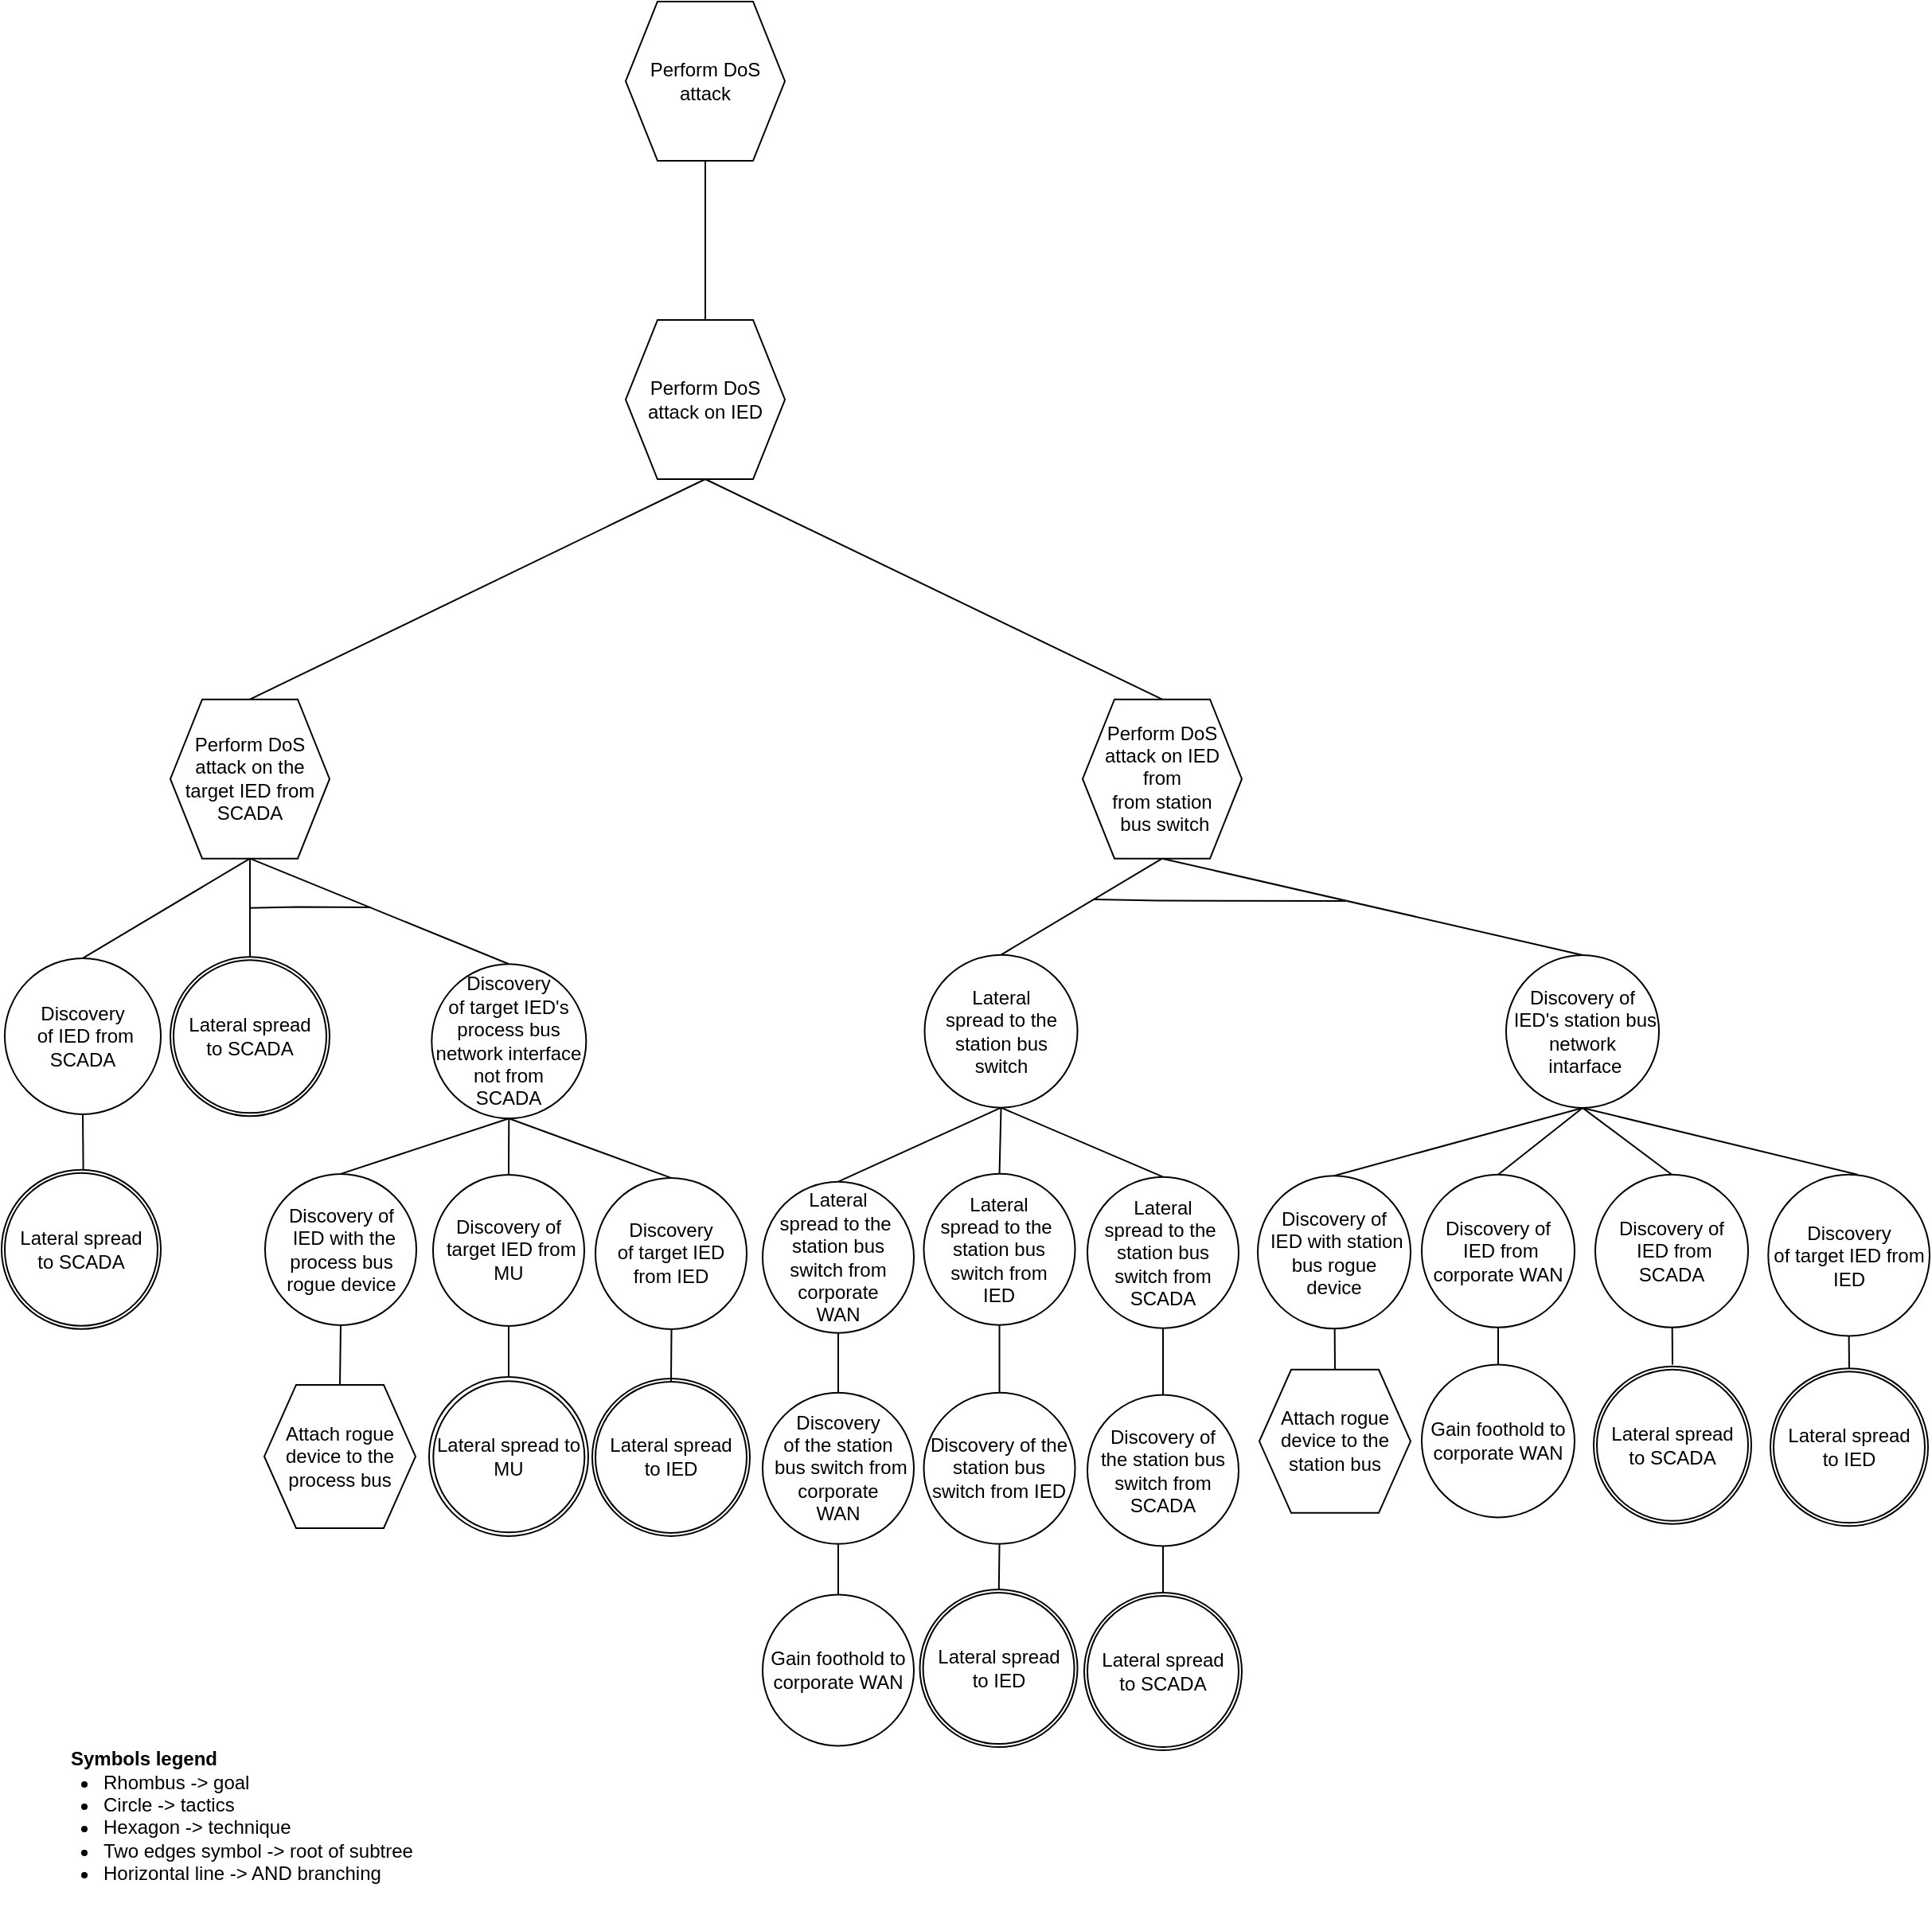 <mxfile version="16.1.2" type="device"><diagram id="xbHYeiGO_CIbIeRIyyaW" name="Page-1"><mxGraphModel dx="3972" dy="2005" grid="1" gridSize="10" guides="1" tooltips="1" connect="1" arrows="1" fold="1" page="1" pageScale="1" pageWidth="850" pageHeight="1100" math="0" shadow="0"><root><mxCell id="0"/><mxCell id="1" parent="0"/><mxCell id="sCToZuNMgWmZPL3xqHvZ-8" value="Perform DoS attack" style="shape=hexagon;perimeter=hexagonPerimeter2;whiteSpace=wrap;html=1;fixedSize=1;" parent="1" vertex="1"><mxGeometry x="-1390" y="-80" width="100" height="100" as="geometry"/></mxCell><mxCell id="sCToZuNMgWmZPL3xqHvZ-9" value="Perform DoS attack on IED" style="shape=hexagon;perimeter=hexagonPerimeter2;whiteSpace=wrap;html=1;fixedSize=1;" parent="1" vertex="1"><mxGeometry x="-1390" y="120" width="100" height="100" as="geometry"/></mxCell><mxCell id="sCToZuNMgWmZPL3xqHvZ-17" value="" style="endArrow=none;html=1;rounded=0;entryX=0.5;entryY=1;entryDx=0;entryDy=0;exitX=0.5;exitY=0;exitDx=0;exitDy=0;" parent="1" source="sCToZuNMgWmZPL3xqHvZ-9" target="sCToZuNMgWmZPL3xqHvZ-8" edge="1"><mxGeometry width="50" height="50" relative="1" as="geometry"><mxPoint x="-328.5" y="310.98" as="sourcePoint"/><mxPoint x="-47.5" y="219.98" as="targetPoint"/></mxGeometry></mxCell><mxCell id="ygYgMc5aqZ92e0gRyeAC-1" value="&lt;font style=&quot;font-size: 12px&quot;&gt;Symbols legend&lt;/font&gt;" style="text;strokeColor=none;fillColor=none;html=1;fontSize=24;fontStyle=1;verticalAlign=middle;align=center;" parent="1" vertex="1"><mxGeometry x="-1743" y="1000" width="100" height="40" as="geometry"/></mxCell><mxCell id="ygYgMc5aqZ92e0gRyeAC-2" value="&lt;ul&gt;&lt;li&gt;&lt;span&gt;Rhombus -&amp;gt; goal&lt;/span&gt;&lt;/li&gt;&lt;li&gt;&lt;span&gt;Circle -&amp;gt; tactics&lt;/span&gt;&lt;br&gt;&lt;/li&gt;&lt;li&gt;Hexagon -&amp;gt; technique&lt;/li&gt;&lt;li&gt;Two edges symbol -&amp;gt; root of subtree&lt;/li&gt;&lt;li&gt;Horizontal line -&amp;gt; AND branching&lt;/li&gt;&lt;/ul&gt;" style="text;strokeColor=none;fillColor=none;html=1;whiteSpace=wrap;verticalAlign=middle;overflow=hidden;fontSize=12;" parent="1" vertex="1"><mxGeometry x="-1760" y="1013.86" width="256" height="107" as="geometry"/></mxCell><mxCell id="RoVYKLlyTTidvF5OwlH4-20" value="Discovery&lt;br&gt;&amp;nbsp;of IED from SCADA" style="ellipse;whiteSpace=wrap;html=1;aspect=fixed;" parent="1" vertex="1"><mxGeometry x="-1780" y="520.96" width="98" height="98" as="geometry"/></mxCell><mxCell id="RoVYKLlyTTidvF5OwlH4-21" value="" style="endArrow=none;html=1;rounded=0;entryX=0.5;entryY=1;entryDx=0;entryDy=0;" parent="1" target="RoVYKLlyTTidvF5OwlH4-20" edge="1"><mxGeometry width="50" height="50" relative="1" as="geometry"><mxPoint x="-1730.645" y="658.494" as="sourcePoint"/><mxPoint x="-1715" y="618.82" as="targetPoint"/><Array as="points"/></mxGeometry></mxCell><mxCell id="RoVYKLlyTTidvF5OwlH4-22" value="" style="endArrow=none;html=1;rounded=0;entryX=0.5;entryY=0;entryDx=0;entryDy=0;exitX=0.5;exitY=1;exitDx=0;exitDy=0;" parent="1" source="sCToZuNMgWmZPL3xqHvZ-9" target="RoVYKLlyTTidvF5OwlH4-24" edge="1"><mxGeometry width="50" height="50" relative="1" as="geometry"><mxPoint x="-11.5" y="372.73" as="sourcePoint"/><mxPoint x="288" y="400.23" as="targetPoint"/></mxGeometry></mxCell><mxCell id="RoVYKLlyTTidvF5OwlH4-23" value="" style="endArrow=none;html=1;rounded=0;exitX=0.5;exitY=1;exitDx=0;exitDy=0;entryX=0.5;entryY=0;entryDx=0;entryDy=0;" parent="1" source="RoVYKLlyTTidvF5OwlH4-24" target="RoVYKLlyTTidvF5OwlH4-20" edge="1"><mxGeometry width="50" height="50" relative="1" as="geometry"><mxPoint x="-1496" y="457.18" as="sourcePoint"/><mxPoint x="-1722" y="478.93" as="targetPoint"/></mxGeometry></mxCell><mxCell id="RoVYKLlyTTidvF5OwlH4-24" value="Perform DoS attack on the&lt;br&gt;target IED from SCADA" style="shape=hexagon;perimeter=hexagonPerimeter2;whiteSpace=wrap;html=1;fixedSize=1;" parent="1" vertex="1"><mxGeometry x="-1676.0" y="358.33" width="100" height="100" as="geometry"/></mxCell><mxCell id="yrRCjI2uhZ_l1MAcPcnO-1" value="Lateral&lt;br&gt;&amp;nbsp;spread to the&amp;nbsp;&lt;br&gt;station bus switch" style="ellipse;whiteSpace=wrap;html=1;aspect=fixed;" parent="1" vertex="1"><mxGeometry x="-1202.24" y="518.82" width="96" height="96" as="geometry"/></mxCell><mxCell id="yrRCjI2uhZ_l1MAcPcnO-2" value="Gain foothold to corporate WAN" style="ellipse;whiteSpace=wrap;html=1;aspect=fixed;" parent="1" vertex="1"><mxGeometry x="-890" y="776.21" width="96" height="96" as="geometry"/></mxCell><mxCell id="yrRCjI2uhZ_l1MAcPcnO-3" value="" style="endArrow=none;html=1;rounded=0;exitX=0.5;exitY=0;exitDx=0;exitDy=0;entryX=0.5;entryY=1;entryDx=0;entryDy=0;" parent="1" source="yrRCjI2uhZ_l1MAcPcnO-10" target="yrRCjI2uhZ_l1MAcPcnO-4" edge="1"><mxGeometry width="50" height="50" relative="1" as="geometry"><mxPoint x="-871.5" y="644.9" as="sourcePoint"/><mxPoint x="-813" y="609.9" as="targetPoint"/><Array as="points"/></mxGeometry></mxCell><mxCell id="yrRCjI2uhZ_l1MAcPcnO-4" value="Discovery of&lt;br&gt;&amp;nbsp;IED's station bus network&lt;br&gt;&amp;nbsp;intarface" style="ellipse;whiteSpace=wrap;html=1;aspect=fixed;" parent="1" vertex="1"><mxGeometry x="-837" y="518.96" width="96" height="96" as="geometry"/></mxCell><mxCell id="yrRCjI2uhZ_l1MAcPcnO-5" value="" style="endArrow=none;html=1;rounded=0;exitX=0.5;exitY=1;exitDx=0;exitDy=0;entryX=0.5;entryY=0;entryDx=0;entryDy=0;" parent="1" source="yrRCjI2uhZ_l1MAcPcnO-7" target="yrRCjI2uhZ_l1MAcPcnO-4" edge="1"><mxGeometry width="50" height="50" relative="1" as="geometry"><mxPoint x="-490.5" y="468.25" as="sourcePoint"/><mxPoint x="-726" y="514.88" as="targetPoint"/></mxGeometry></mxCell><mxCell id="yrRCjI2uhZ_l1MAcPcnO-6" value="" style="endArrow=none;html=1;rounded=0;" parent="1" edge="1"><mxGeometry width="50" height="50" relative="1" as="geometry"><mxPoint x="-1096" y="484.0" as="sourcePoint"/><mxPoint x="-938" y="485" as="targetPoint"/><Array as="points"><mxPoint x="-1096" y="484.38"/><mxPoint x="-1056" y="484.75"/></Array></mxGeometry></mxCell><mxCell id="yrRCjI2uhZ_l1MAcPcnO-7" value="Perform DoS&lt;br&gt;attack on IED&lt;br&gt;&amp;nbsp;from&amp;nbsp;&lt;br&gt;from station&lt;br&gt;&amp;nbsp;bus switch" style="shape=hexagon;perimeter=hexagonPerimeter2;whiteSpace=wrap;html=1;fixedSize=1;" parent="1" vertex="1"><mxGeometry x="-1103" y="358.33" width="100" height="100" as="geometry"/></mxCell><mxCell id="yrRCjI2uhZ_l1MAcPcnO-8" value="Discovery of&lt;br&gt;&amp;nbsp;IED with station bus rogue &lt;br&gt;device" style="ellipse;whiteSpace=wrap;html=1;aspect=fixed;" parent="1" vertex="1"><mxGeometry x="-993" y="657.63" width="96" height="96" as="geometry"/></mxCell><mxCell id="yrRCjI2uhZ_l1MAcPcnO-9" value="" style="endArrow=none;html=1;rounded=0;entryX=0.5;entryY=1;entryDx=0;entryDy=0;exitX=0.5;exitY=0;exitDx=0;exitDy=0;" parent="1" source="yrRCjI2uhZ_l1MAcPcnO-8" target="yrRCjI2uhZ_l1MAcPcnO-4" edge="1"><mxGeometry width="50" height="50" relative="1" as="geometry"><mxPoint x="-871.708" y="661.766" as="sourcePoint"/><mxPoint x="-813.5" y="599.9" as="targetPoint"/><Array as="points"/></mxGeometry></mxCell><mxCell id="yrRCjI2uhZ_l1MAcPcnO-10" value="Discovery of&lt;br&gt;&amp;nbsp;IED from corporate WAN" style="ellipse;whiteSpace=wrap;html=1;aspect=fixed;" parent="1" vertex="1"><mxGeometry x="-890" y="656.88" width="96" height="96" as="geometry"/></mxCell><mxCell id="yrRCjI2uhZ_l1MAcPcnO-11" value="" style="endArrow=none;html=1;rounded=0;exitX=0.5;exitY=0;exitDx=0;exitDy=0;" parent="1" source="yrRCjI2uhZ_l1MAcPcnO-2" target="yrRCjI2uhZ_l1MAcPcnO-10" edge="1"><mxGeometry width="50" height="50" relative="1" as="geometry"><mxPoint x="-550" y="796.13" as="sourcePoint"/><mxPoint x="-550" y="760.38" as="targetPoint"/><Array as="points"/></mxGeometry></mxCell><mxCell id="yrRCjI2uhZ_l1MAcPcnO-12" value="Attach rogue device to the station bus" style="shape=hexagon;perimeter=hexagonPerimeter2;whiteSpace=wrap;html=1;fixedSize=1;" parent="1" vertex="1"><mxGeometry x="-992" y="779.42" width="95" height="90" as="geometry"/></mxCell><mxCell id="yrRCjI2uhZ_l1MAcPcnO-13" value="" style="endArrow=none;html=1;rounded=0;entryX=0.5;entryY=0;entryDx=0;entryDy=0;" parent="1" source="yrRCjI2uhZ_l1MAcPcnO-8" target="yrRCjI2uhZ_l1MAcPcnO-12" edge="1"><mxGeometry width="50" height="50" relative="1" as="geometry"><mxPoint x="-946" y="750.42" as="sourcePoint"/><mxPoint x="-994" y="772.29" as="targetPoint"/></mxGeometry></mxCell><mxCell id="yrRCjI2uhZ_l1MAcPcnO-15" value="Discovery of&lt;br&gt;&amp;nbsp;IED from SCADA" style="ellipse;whiteSpace=wrap;html=1;aspect=fixed;" parent="1" vertex="1"><mxGeometry x="-781" y="656.88" width="96" height="96" as="geometry"/></mxCell><mxCell id="yrRCjI2uhZ_l1MAcPcnO-16" value="" style="endArrow=none;html=1;rounded=0;exitX=0.5;exitY=0;exitDx=0;exitDy=0;" parent="1" target="yrRCjI2uhZ_l1MAcPcnO-15" edge="1"><mxGeometry width="50" height="50" relative="1" as="geometry"><mxPoint x="-732.5" y="776.21" as="sourcePoint"/><mxPoint x="-440.5" y="761.68" as="targetPoint"/><Array as="points"/></mxGeometry></mxCell><mxCell id="yrRCjI2uhZ_l1MAcPcnO-17" value="" style="endArrow=none;html=1;rounded=0;exitX=0.5;exitY=0;exitDx=0;exitDy=0;entryX=0.5;entryY=1;entryDx=0;entryDy=0;" parent="1" source="yrRCjI2uhZ_l1MAcPcnO-15" target="yrRCjI2uhZ_l1MAcPcnO-4" edge="1"><mxGeometry width="50" height="50" relative="1" as="geometry"><mxPoint x="-927.5" y="661.03" as="sourcePoint"/><mxPoint x="-872" y="599.9" as="targetPoint"/><Array as="points"/></mxGeometry></mxCell><mxCell id="yrRCjI2uhZ_l1MAcPcnO-26" value="" style="endArrow=none;html=1;rounded=0;entryX=0.5;entryY=0;entryDx=0;entryDy=0;exitX=0.5;exitY=1;exitDx=0;exitDy=0;" parent="1" source="yrRCjI2uhZ_l1MAcPcnO-7" target="yrRCjI2uhZ_l1MAcPcnO-1" edge="1"><mxGeometry width="50" height="50" relative="1" as="geometry"><mxPoint x="-1075.5" y="347.07" as="sourcePoint"/><mxPoint x="-722" y="498.82" as="targetPoint"/></mxGeometry></mxCell><mxCell id="yrRCjI2uhZ_l1MAcPcnO-34" value="" style="endArrow=none;html=1;rounded=0;exitX=0.5;exitY=1;exitDx=0;exitDy=0;entryX=0.5;entryY=0;entryDx=0;entryDy=0;" parent="1" source="yrRCjI2uhZ_l1MAcPcnO-35" target="wbWKuQO6cu6u6eewUZoR-30" edge="1"><mxGeometry width="50" height="50" relative="1" as="geometry"><mxPoint x="-552" y="767.05" as="sourcePoint"/><mxPoint x="-592" y="767.05" as="targetPoint"/></mxGeometry></mxCell><mxCell id="yrRCjI2uhZ_l1MAcPcnO-35" value="Discovery&lt;br&gt;of target IED from IED" style="ellipse;whiteSpace=wrap;html=1;aspect=fixed;" parent="1" vertex="1"><mxGeometry x="-672.36" y="656.88" width="101.36" height="101.36" as="geometry"/></mxCell><mxCell id="yrRCjI2uhZ_l1MAcPcnO-36" value="" style="endArrow=none;html=1;rounded=0;exitX=0.5;exitY=0;exitDx=0;exitDy=0;entryX=0.5;entryY=1;entryDx=0;entryDy=0;" parent="1" target="yrRCjI2uhZ_l1MAcPcnO-4" edge="1"><mxGeometry width="50" height="50" relative="1" as="geometry"><mxPoint x="-616.32" y="656.88" as="sourcePoint"/><mxPoint x="-677" y="610.87" as="targetPoint"/><Array as="points"/></mxGeometry></mxCell><mxCell id="yrRCjI2uhZ_l1MAcPcnO-37" value="" style="endArrow=none;html=1;rounded=0;entryX=0.5;entryY=0;entryDx=0;entryDy=0;exitX=0.5;exitY=1;exitDx=0;exitDy=0;" parent="1" source="sCToZuNMgWmZPL3xqHvZ-9" target="yrRCjI2uhZ_l1MAcPcnO-7" edge="1"><mxGeometry width="50" height="50" relative="1" as="geometry"><mxPoint x="-620" y="320" as="sourcePoint"/><mxPoint x="-40" y="408.25" as="targetPoint"/></mxGeometry></mxCell><mxCell id="jVhiaLgJb5KUwjxjysRB-1" value="" style="endArrow=none;html=1;rounded=0;entryX=0.5;entryY=1;entryDx=0;entryDy=0;" parent="1" source="Q7mVsgBSppDKTAwjsSG7-6" target="RoVYKLlyTTidvF5OwlH4-24" edge="1"><mxGeometry width="50" height="50" relative="1" as="geometry"><mxPoint x="-1627" y="524.63" as="sourcePoint"/><mxPoint x="-1681.0" y="586.74" as="targetPoint"/><Array as="points"/></mxGeometry></mxCell><mxCell id="jVhiaLgJb5KUwjxjysRB-13" value="" style="ellipse;whiteSpace=wrap;html=1;aspect=fixed;" parent="1" vertex="1"><mxGeometry x="-1411" y="784.94" width="99" height="99" as="geometry"/></mxCell><mxCell id="jVhiaLgJb5KUwjxjysRB-17" value="" style="endArrow=none;html=1;rounded=0;" parent="1" target="wbWKuQO6cu6u6eewUZoR-19" edge="1"><mxGeometry width="50" height="50" relative="1" as="geometry"><mxPoint x="-1361.25" y="754.44" as="sourcePoint"/><mxPoint x="-1403" y="783.29" as="targetPoint"/></mxGeometry></mxCell><mxCell id="jVhiaLgJb5KUwjxjysRB-18" value="Discovery&lt;br&gt;of target IED's process bus network interface not from &lt;br&gt;SCADA" style="ellipse;whiteSpace=wrap;html=1;aspect=fixed;" parent="1" vertex="1"><mxGeometry x="-1511.84" y="524.6" width="97" height="97" as="geometry"/></mxCell><mxCell id="jVhiaLgJb5KUwjxjysRB-19" value="Discovery&lt;br&gt;of target IED from IED" style="ellipse;whiteSpace=wrap;html=1;aspect=fixed;" parent="1" vertex="1"><mxGeometry x="-1409" y="658.94" width="95" height="95" as="geometry"/></mxCell><mxCell id="jVhiaLgJb5KUwjxjysRB-20" value="" style="endArrow=none;html=1;rounded=0;entryX=0.5;entryY=0;entryDx=0;entryDy=0;exitX=0.5;exitY=1;exitDx=0;exitDy=0;" parent="1" source="jVhiaLgJb5KUwjxjysRB-18" target="jVhiaLgJb5KUwjxjysRB-19" edge="1"><mxGeometry width="50" height="50" relative="1" as="geometry"><mxPoint x="-1466" y="637.75" as="sourcePoint"/><mxPoint x="-1469.5" y="612.13" as="targetPoint"/></mxGeometry></mxCell><mxCell id="jVhiaLgJb5KUwjxjysRB-30" value="Discovery of&lt;br&gt;&amp;nbsp;target IED from MU" style="ellipse;whiteSpace=wrap;html=1;aspect=fixed;" parent="1" vertex="1"><mxGeometry x="-1511" y="656.94" width="95" height="95" as="geometry"/></mxCell><mxCell id="jVhiaLgJb5KUwjxjysRB-31" value="" style="endArrow=none;html=1;rounded=0;entryX=0.5;entryY=1;entryDx=0;entryDy=0;" parent="1" target="jVhiaLgJb5KUwjxjysRB-30" edge="1"><mxGeometry width="50" height="50" relative="1" as="geometry"><mxPoint x="-1463.5" y="783.94" as="sourcePoint"/><mxPoint x="-1451" y="747.44" as="targetPoint"/><Array as="points"/></mxGeometry></mxCell><mxCell id="jVhiaLgJb5KUwjxjysRB-32" value="" style="endArrow=none;html=1;rounded=0;entryX=0.5;entryY=0;entryDx=0;entryDy=0;exitX=0.5;exitY=1;exitDx=0;exitDy=0;" parent="1" source="jVhiaLgJb5KUwjxjysRB-18" target="jVhiaLgJb5KUwjxjysRB-30" edge="1"><mxGeometry width="50" height="50" relative="1" as="geometry"><mxPoint x="-1525.5" y="627.75" as="sourcePoint"/><mxPoint x="-1440" y="617.63" as="targetPoint"/></mxGeometry></mxCell><mxCell id="jVhiaLgJb5KUwjxjysRB-33" value="" style="endArrow=none;html=1;rounded=0;entryX=0.5;entryY=0;entryDx=0;entryDy=0;exitX=0.5;exitY=1;exitDx=0;exitDy=0;" parent="1" source="jVhiaLgJb5KUwjxjysRB-18" target="jVhiaLgJb5KUwjxjysRB-36" edge="1"><mxGeometry width="50" height="50" relative="1" as="geometry"><mxPoint x="-1464" y="637.75" as="sourcePoint"/><mxPoint x="-1578.75" y="663.94" as="targetPoint"/></mxGeometry></mxCell><mxCell id="jVhiaLgJb5KUwjxjysRB-34" value="Attach rogue device to the process bus" style="shape=hexagon;perimeter=hexagonPerimeter2;whiteSpace=wrap;html=1;fixedSize=1;" parent="1" vertex="1"><mxGeometry x="-1617.0" y="788.94" width="95" height="90" as="geometry"/></mxCell><mxCell id="jVhiaLgJb5KUwjxjysRB-35" value="" style="endArrow=none;html=1;rounded=0;entryX=0.5;entryY=0;entryDx=0;entryDy=0;exitX=0.5;exitY=1;exitDx=0;exitDy=0;" parent="1" source="jVhiaLgJb5KUwjxjysRB-36" target="jVhiaLgJb5KUwjxjysRB-34" edge="1"><mxGeometry width="50" height="50" relative="1" as="geometry"><mxPoint x="-1569.75" y="960.94" as="sourcePoint"/><mxPoint x="-1589.75" y="1000.94" as="targetPoint"/></mxGeometry></mxCell><mxCell id="jVhiaLgJb5KUwjxjysRB-36" value="Discovery of&lt;br&gt;&amp;nbsp;IED with the process bus rogue device" style="ellipse;whiteSpace=wrap;html=1;aspect=fixed;" parent="1" vertex="1"><mxGeometry x="-1616.5" y="656.44" width="95" height="95" as="geometry"/></mxCell><mxCell id="jVhiaLgJb5KUwjxjysRB-37" value="" style="endArrow=none;html=1;rounded=0;exitX=0.5;exitY=1;exitDx=0;exitDy=0;entryX=0.5;entryY=0;entryDx=0;entryDy=0;" parent="1" source="RoVYKLlyTTidvF5OwlH4-24" target="jVhiaLgJb5KUwjxjysRB-18" edge="1"><mxGeometry width="50" height="50" relative="1" as="geometry"><mxPoint x="-1476" y="467.18" as="sourcePoint"/><mxPoint x="-1800" y="497.28" as="targetPoint"/></mxGeometry></mxCell><mxCell id="jVhiaLgJb5KUwjxjysRB-39" value="" style="endArrow=none;html=1;rounded=0;" parent="1" edge="1"><mxGeometry width="50" height="50" relative="1" as="geometry"><mxPoint x="-1626.0" y="489.36" as="sourcePoint"/><mxPoint x="-1550" y="489" as="targetPoint"/><Array as="points"><mxPoint x="-1626.0" y="489.36"/><mxPoint x="-1596.0" y="488.81"/></Array></mxGeometry></mxCell><mxCell id="8b0UzmzemU6HYjDSlnua-51" value="Gain foothold to corporate WAN" style="ellipse;whiteSpace=wrap;html=1;aspect=fixed;" parent="1" vertex="1"><mxGeometry x="-1304.0" y="920.71" width="95" height="95" as="geometry"/></mxCell><mxCell id="8b0UzmzemU6HYjDSlnua-52" value="" style="endArrow=none;html=1;rounded=0;entryX=0.5;entryY=1;entryDx=0;entryDy=0;" parent="1" source="8b0UzmzemU6HYjDSlnua-51" target="8b0UzmzemU6HYjDSlnua-53" edge="1"><mxGeometry width="50" height="50" relative="1" as="geometry"><mxPoint x="-1273.75" y="985.6" as="sourcePoint"/><mxPoint x="-1253.75" y="965.6" as="targetPoint"/><Array as="points"/></mxGeometry></mxCell><mxCell id="8b0UzmzemU6HYjDSlnua-53" value="Discovery&lt;br&gt;of the station&lt;br&gt;&amp;nbsp;bus switch from corporate&lt;br&gt;WAN" style="ellipse;whiteSpace=wrap;html=1;aspect=fixed;" parent="1" vertex="1"><mxGeometry x="-1304.0" y="793.88" width="95" height="95" as="geometry"/></mxCell><mxCell id="8b0UzmzemU6HYjDSlnua-54" value="Lateral &lt;br&gt;spread to the&amp;nbsp;&lt;br&gt;station bus switch from corporate &lt;br&gt;WAN" style="ellipse;whiteSpace=wrap;html=1;aspect=fixed;" parent="1" vertex="1"><mxGeometry x="-1304.0" y="661.32" width="95" height="95" as="geometry"/></mxCell><mxCell id="8b0UzmzemU6HYjDSlnua-55" value="" style="endArrow=none;html=1;rounded=0;entryX=0.5;entryY=0;entryDx=0;entryDy=0;exitX=0.5;exitY=1;exitDx=0;exitDy=0;" parent="1" source="yrRCjI2uhZ_l1MAcPcnO-1" target="8b0UzmzemU6HYjDSlnua-54" edge="1"><mxGeometry width="50" height="50" relative="1" as="geometry"><mxPoint x="-1079.13" y="659.91" as="sourcePoint"/><mxPoint x="-1285.38" y="717.16" as="targetPoint"/></mxGeometry></mxCell><mxCell id="8b0UzmzemU6HYjDSlnua-56" value="" style="endArrow=none;html=1;rounded=0;entryX=0.5;entryY=0;entryDx=0;entryDy=0;exitX=0.5;exitY=1;exitDx=0;exitDy=0;" parent="1" source="8b0UzmzemU6HYjDSlnua-54" target="8b0UzmzemU6HYjDSlnua-53" edge="1"><mxGeometry width="50" height="50" relative="1" as="geometry"><mxPoint x="-1190.25" y="835.31" as="sourcePoint"/><mxPoint x="-1227.25" y="845.31" as="targetPoint"/></mxGeometry></mxCell><mxCell id="8b0UzmzemU6HYjDSlnua-59" value="Discovery of the station bus switch from IED" style="ellipse;whiteSpace=wrap;html=1;aspect=fixed;" parent="1" vertex="1"><mxGeometry x="-1202.74" y="793.88" width="95" height="95" as="geometry"/></mxCell><mxCell id="8b0UzmzemU6HYjDSlnua-60" value="Lateral &lt;br&gt;spread to the&amp;nbsp;&lt;br&gt;station bus switch from &lt;br&gt;IED" style="ellipse;whiteSpace=wrap;html=1;aspect=fixed;" parent="1" vertex="1"><mxGeometry x="-1202.74" y="656.34" width="95" height="95" as="geometry"/></mxCell><mxCell id="8b0UzmzemU6HYjDSlnua-61" value="" style="endArrow=none;html=1;rounded=0;entryX=0.5;entryY=0;entryDx=0;entryDy=0;exitX=0.5;exitY=1;exitDx=0;exitDy=0;" parent="1" source="8b0UzmzemU6HYjDSlnua-60" target="8b0UzmzemU6HYjDSlnua-59" edge="1"><mxGeometry width="50" height="50" relative="1" as="geometry"><mxPoint x="-1137.99" y="806.9" as="sourcePoint"/><mxPoint x="-1174.99" y="816.9" as="targetPoint"/></mxGeometry></mxCell><mxCell id="8b0UzmzemU6HYjDSlnua-62" value="" style="endArrow=none;html=1;rounded=0;entryX=0.5;entryY=0;entryDx=0;entryDy=0;exitX=0.5;exitY=1;exitDx=0;exitDy=0;" parent="1" source="yrRCjI2uhZ_l1MAcPcnO-1" target="8b0UzmzemU6HYjDSlnua-60" edge="1"><mxGeometry width="50" height="50" relative="1" as="geometry"><mxPoint x="-1243.0" y="613.85" as="sourcePoint"/><mxPoint x="-1324.12" y="695.83" as="targetPoint"/></mxGeometry></mxCell><mxCell id="8b0UzmzemU6HYjDSlnua-63" value="" style="endArrow=none;html=1;rounded=0;exitX=0.5;exitY=1;exitDx=0;exitDy=0;entryX=0.5;entryY=0;entryDx=0;entryDy=0;" parent="1" source="yrRCjI2uhZ_l1MAcPcnO-1" target="8b0UzmzemU6HYjDSlnua-64" edge="1"><mxGeometry width="50" height="50" relative="1" as="geometry"><mxPoint x="-1093.5" y="659.09" as="sourcePoint"/><mxPoint x="-926.63" y="722.7" as="targetPoint"/></mxGeometry></mxCell><mxCell id="8b0UzmzemU6HYjDSlnua-64" value="Lateral &lt;br&gt;spread to the&amp;nbsp;&lt;br&gt;station bus switch from &lt;br&gt;SCADA" style="ellipse;whiteSpace=wrap;html=1;aspect=fixed;" parent="1" vertex="1"><mxGeometry x="-1100.0" y="658.34" width="95" height="95" as="geometry"/></mxCell><mxCell id="8b0UzmzemU6HYjDSlnua-67" value="" style="endArrow=none;html=1;rounded=0;exitX=0.5;exitY=1;exitDx=0;exitDy=0;" parent="1" source="8b0UzmzemU6HYjDSlnua-59" edge="1"><mxGeometry width="50" height="50" relative="1" as="geometry"><mxPoint x="-1164.24" y="819.91" as="sourcePoint"/><mxPoint x="-1155.631" y="920.104" as="targetPoint"/></mxGeometry></mxCell><mxCell id="8b0UzmzemU6HYjDSlnua-71" value="Discovery of &lt;br&gt;the station bus switch from SCADA" style="ellipse;whiteSpace=wrap;html=1;aspect=fixed;" parent="1" vertex="1"><mxGeometry x="-1100.0" y="795.2" width="95" height="95" as="geometry"/></mxCell><mxCell id="8b0UzmzemU6HYjDSlnua-72" value="" style="endArrow=none;html=1;rounded=0;entryX=0.5;entryY=0;entryDx=0;entryDy=0;exitX=0.5;exitY=1;exitDx=0;exitDy=0;" parent="1" source="8b0UzmzemU6HYjDSlnua-64" target="8b0UzmzemU6HYjDSlnua-71" edge="1"><mxGeometry width="50" height="50" relative="1" as="geometry"><mxPoint x="-988.13" y="831.37" as="sourcePoint"/><mxPoint x="-988.88" y="848.5" as="targetPoint"/></mxGeometry></mxCell><mxCell id="wbWKuQO6cu6u6eewUZoR-14" value="" style="ellipse;whiteSpace=wrap;html=1;aspect=fixed;" parent="1" vertex="1"><mxGeometry x="-1782" y="653.88" width="100" height="100" as="geometry"/></mxCell><mxCell id="wbWKuQO6cu6u6eewUZoR-15" value="Lateral spread &lt;br&gt;to SCADA" style="ellipse;whiteSpace=wrap;html=1;aspect=fixed;" parent="1" vertex="1"><mxGeometry x="-1780" y="655.88" width="96" height="96" as="geometry"/></mxCell><mxCell id="wbWKuQO6cu6u6eewUZoR-16" value="" style="ellipse;whiteSpace=wrap;html=1;aspect=fixed;" parent="1" vertex="1"><mxGeometry x="-1513.5" y="783.94" width="100" height="100" as="geometry"/></mxCell><mxCell id="wbWKuQO6cu6u6eewUZoR-17" value="Lateral spread to MU" style="ellipse;whiteSpace=wrap;html=1;aspect=fixed;" parent="1" vertex="1"><mxGeometry x="-1510.84" y="786.65" width="95" height="95" as="geometry"/></mxCell><mxCell id="wbWKuQO6cu6u6eewUZoR-19" value="Lateral spread&lt;br&gt;to IED" style="ellipse;whiteSpace=wrap;html=1;aspect=fixed;" parent="1" vertex="1"><mxGeometry x="-1409" y="786.94" width="95" height="95" as="geometry"/></mxCell><mxCell id="wbWKuQO6cu6u6eewUZoR-21" value="" style="ellipse;whiteSpace=wrap;html=1;aspect=fixed;" parent="1" vertex="1"><mxGeometry x="-1205.24" y="917.56" width="99" height="99" as="geometry"/></mxCell><mxCell id="wbWKuQO6cu6u6eewUZoR-22" value="Lateral spread&lt;br&gt;to IED" style="ellipse;whiteSpace=wrap;html=1;aspect=fixed;" parent="1" vertex="1"><mxGeometry x="-1203.24" y="919.56" width="95" height="95" as="geometry"/></mxCell><mxCell id="wbWKuQO6cu6u6eewUZoR-23" value="" style="endArrow=none;html=1;rounded=0;entryX=0.5;entryY=0;entryDx=0;entryDy=0;" parent="1" source="8b0UzmzemU6HYjDSlnua-71" target="wbWKuQO6cu6u6eewUZoR-25" edge="1"><mxGeometry width="50" height="50" relative="1" as="geometry"><mxPoint x="-1084" y="894" as="sourcePoint"/><mxPoint x="-1048.391" y="931.364" as="targetPoint"/></mxGeometry></mxCell><mxCell id="wbWKuQO6cu6u6eewUZoR-24" value="" style="ellipse;whiteSpace=wrap;html=1;aspect=fixed;" parent="1" vertex="1"><mxGeometry x="-1102" y="919.56" width="99" height="99" as="geometry"/></mxCell><mxCell id="wbWKuQO6cu6u6eewUZoR-25" value="Lateral spread&lt;br&gt;to SCADA" style="ellipse;whiteSpace=wrap;html=1;aspect=fixed;" parent="1" vertex="1"><mxGeometry x="-1100" y="921.5" width="95" height="95" as="geometry"/></mxCell><mxCell id="wbWKuQO6cu6u6eewUZoR-27" value="" style="ellipse;whiteSpace=wrap;html=1;aspect=fixed;" parent="1" vertex="1"><mxGeometry x="-782" y="777.37" width="99" height="99" as="geometry"/></mxCell><mxCell id="wbWKuQO6cu6u6eewUZoR-28" value="Lateral spread&lt;br&gt;to SCADA" style="ellipse;whiteSpace=wrap;html=1;aspect=fixed;" parent="1" vertex="1"><mxGeometry x="-780" y="779.37" width="95" height="95" as="geometry"/></mxCell><mxCell id="wbWKuQO6cu6u6eewUZoR-29" value="" style="ellipse;whiteSpace=wrap;html=1;aspect=fixed;" parent="1" vertex="1"><mxGeometry x="-671" y="778.65" width="99" height="99" as="geometry"/></mxCell><mxCell id="wbWKuQO6cu6u6eewUZoR-30" value="Lateral spread&lt;br&gt;to IED" style="ellipse;whiteSpace=wrap;html=1;aspect=fixed;" parent="1" vertex="1"><mxGeometry x="-669" y="780.65" width="95" height="95" as="geometry"/></mxCell><mxCell id="Q7mVsgBSppDKTAwjsSG7-5" value="" style="ellipse;whiteSpace=wrap;html=1;aspect=fixed;" parent="1" vertex="1"><mxGeometry x="-1676" y="520.16" width="100" height="100" as="geometry"/></mxCell><mxCell id="Q7mVsgBSppDKTAwjsSG7-6" value="Lateral spread &lt;br&gt;to SCADA" style="ellipse;whiteSpace=wrap;html=1;aspect=fixed;" parent="1" vertex="1"><mxGeometry x="-1674" y="522.16" width="96" height="96" as="geometry"/></mxCell></root></mxGraphModel></diagram></mxfile>
